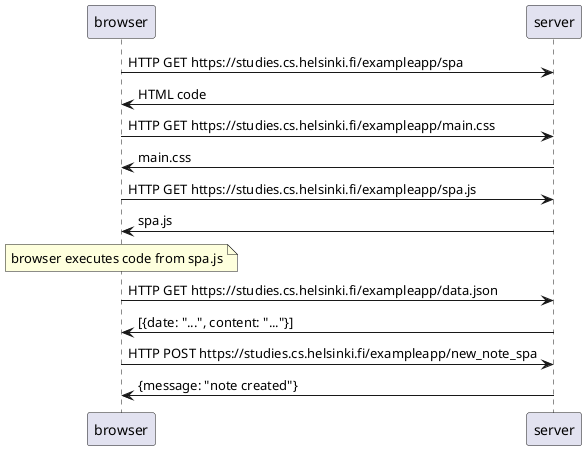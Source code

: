 @startuml

browser -> server: HTTP GET https://studies.cs.helsinki.fi/exampleapp/spa
server -> browser: HTML code

browser -> server: HTTP GET https://studies.cs.helsinki.fi/exampleapp/main.css
server -> browser: main.css

browser -> server: HTTP GET https://studies.cs.helsinki.fi/exampleapp/spa.js
server -> browser: spa.js

note over browser: browser executes code from spa.js

browser -> server: HTTP GET https://studies.cs.helsinki.fi/exampleapp/data.json
server -> browser: [{date: "...", content: "..."}]

browser -> server: HTTP POST https://studies.cs.helsinki.fi/exampleapp/new_note_spa
server -> browser: {message: "note created"}

@enduml